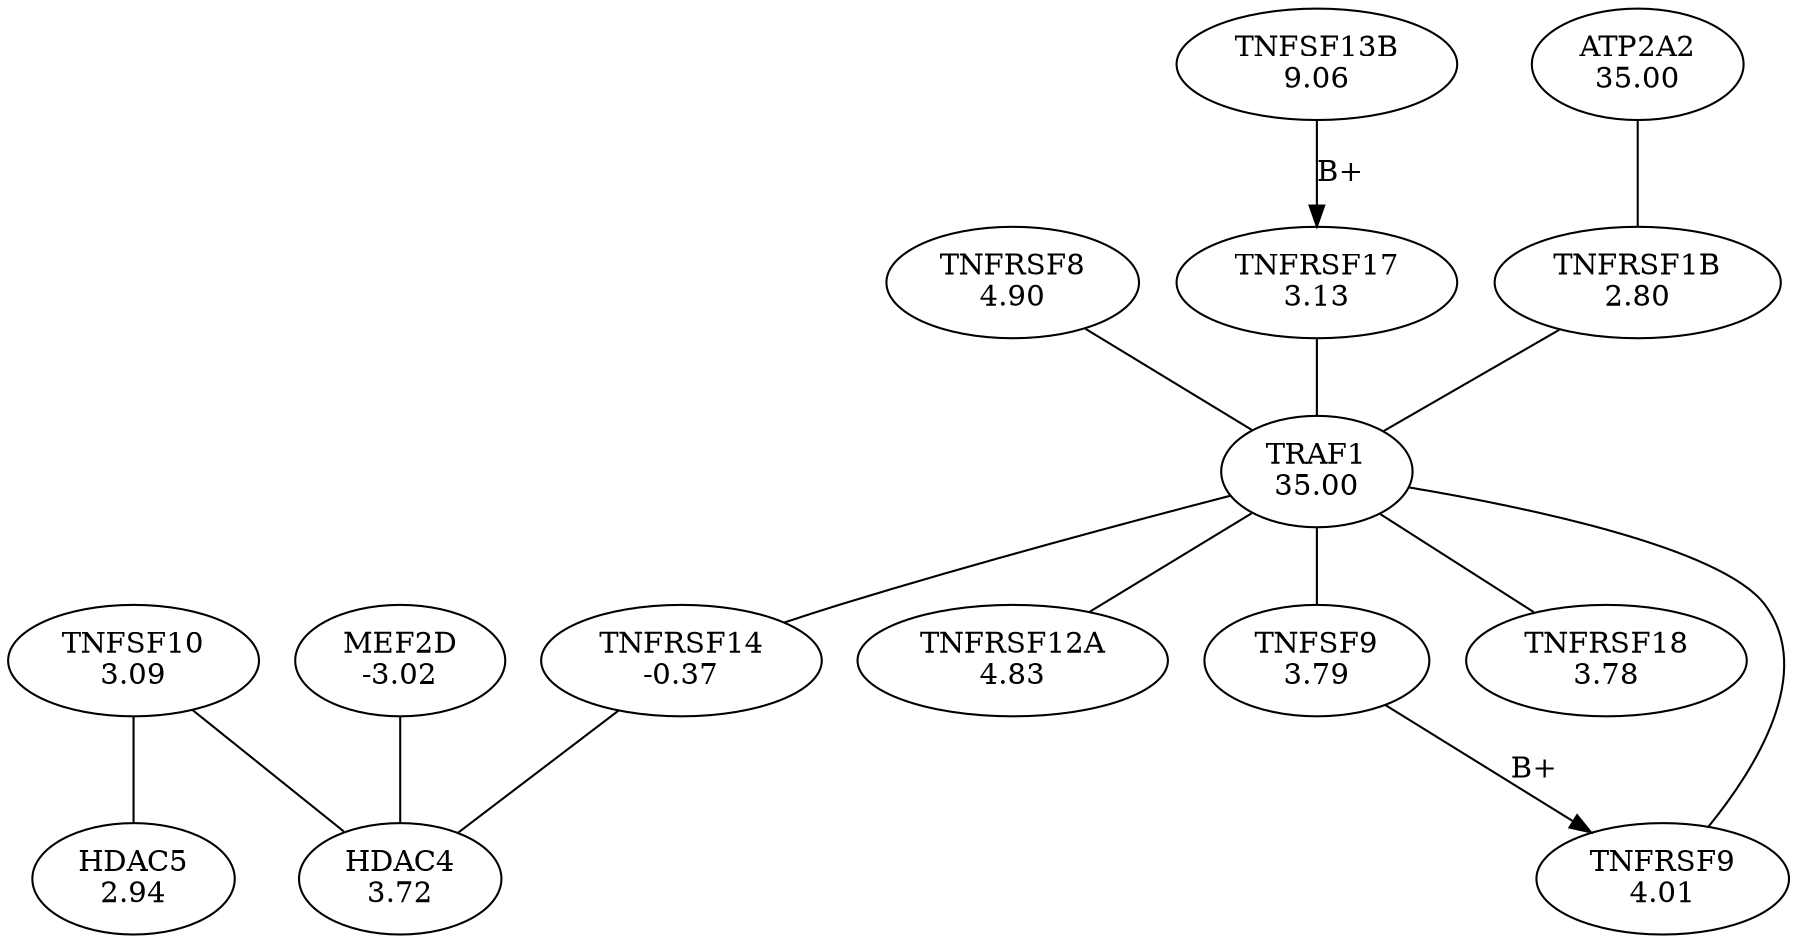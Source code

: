 digraph G {
overlap = scale ;
8484 [label = "TNFRSF14\n-0.37" ] ; 
10153 [label = "TRAF1\n35.00" ] ; 
6731 [label = "TNFRSF8\n4.90" ] ; 
1552 [label = "TNFRSF12A\n4.83" ] ; 
11731 [label = "TNFRSF9\n4.01" ] ; 
5740 [label = "TNFSF9\n3.79" ] ; 
11826 [label = "TNFRSF18\n3.78" ] ; 
7193 [label = "HDAC4\n3.72" ] ; 
1066 [label = "TNFRSF17\n3.13" ] ; 
3165 [label = "TNFSF13B\n9.06" ] ; 
3898 [label = "TNFSF10\n3.09" ] ; 
7199 [label = "MEF2D\n-3.02" ] ; 
258 [label = "HDAC5\n2.94" ] ; 
14639 [label = "TNFRSF1B\n2.80" ] ; 
12337 [label = "ATP2A2\n35.00" ] ; 
10153 -> 8484 [arrowhead = "none" ]
14639 -> 10153 [arrowhead = "none" ]
10153 -> 11826 [arrowhead = "none" ]
11731 -> 10153 [arrowhead = "none" ]
6731 -> 10153 [arrowhead = "none" ]
10153 -> 1552 [arrowhead = "none" ]
10153 -> 5740 [arrowhead = "none" ]
5740 -> 11731 [label = "B+" ]
8484 -> 7193 [arrowhead = "none" ]
7199 -> 7193 [arrowhead = "none" ]
3165 -> 1066 [label = "B+" ]
1066 -> 10153 [arrowhead = "none" ]
3898 -> 7193 [arrowhead = "none" ]
3898 -> 258 [arrowhead = "none" ]
12337 -> 14639 [arrowhead = "none" ]
}
